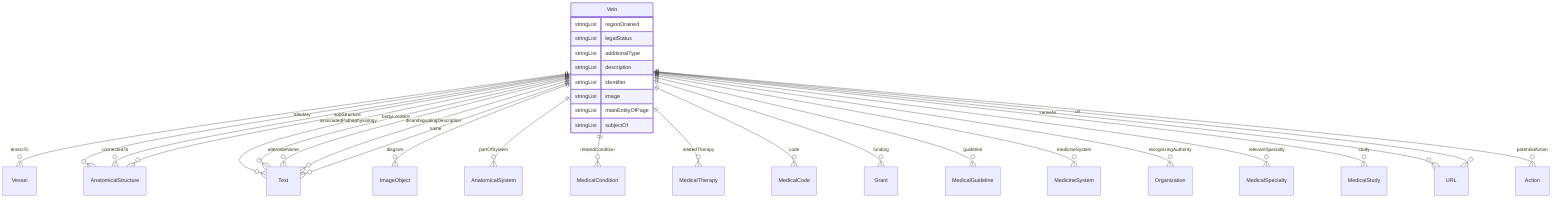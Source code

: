 erDiagram
Vein {
    stringList regionDrained  
    stringList legalStatus  
    stringList additionalType  
    stringList description  
    stringList identifier  
    stringList image  
    stringList mainEntityOfPage  
    stringList subjectOf  
}

Vein ||--}o Vessel : "drainsTo"
Vein ||--}o AnatomicalStructure : "tributary"
Vein ||--}o Text : "associatedPathophysiology"
Vein ||--}o Text : "bodyLocation"
Vein ||--}o AnatomicalStructure : "connectedTo"
Vein ||--}o ImageObject : "diagram"
Vein ||--}o AnatomicalSystem : "partOfSystem"
Vein ||--}o MedicalCondition : "relatedCondition"
Vein ||--}o MedicalTherapy : "relatedTherapy"
Vein ||--}o AnatomicalStructure : "subStructure"
Vein ||--}o MedicalCode : "code"
Vein ||--}o Grant : "funding"
Vein ||--}o MedicalGuideline : "guideline"
Vein ||--}o MedicineSystem : "medicineSystem"
Vein ||--}o Organization : "recognizingAuthority"
Vein ||--}o MedicalSpecialty : "relevantSpecialty"
Vein ||--}o MedicalStudy : "study"
Vein ||--}o Text : "alternateName"
Vein ||--}o Text : "disambiguatingDescription"
Vein ||--}o Text : "name"
Vein ||--}o URL : "sameAs"
Vein ||--}o Action : "potentialAction"
Vein ||--}o URL : "url"